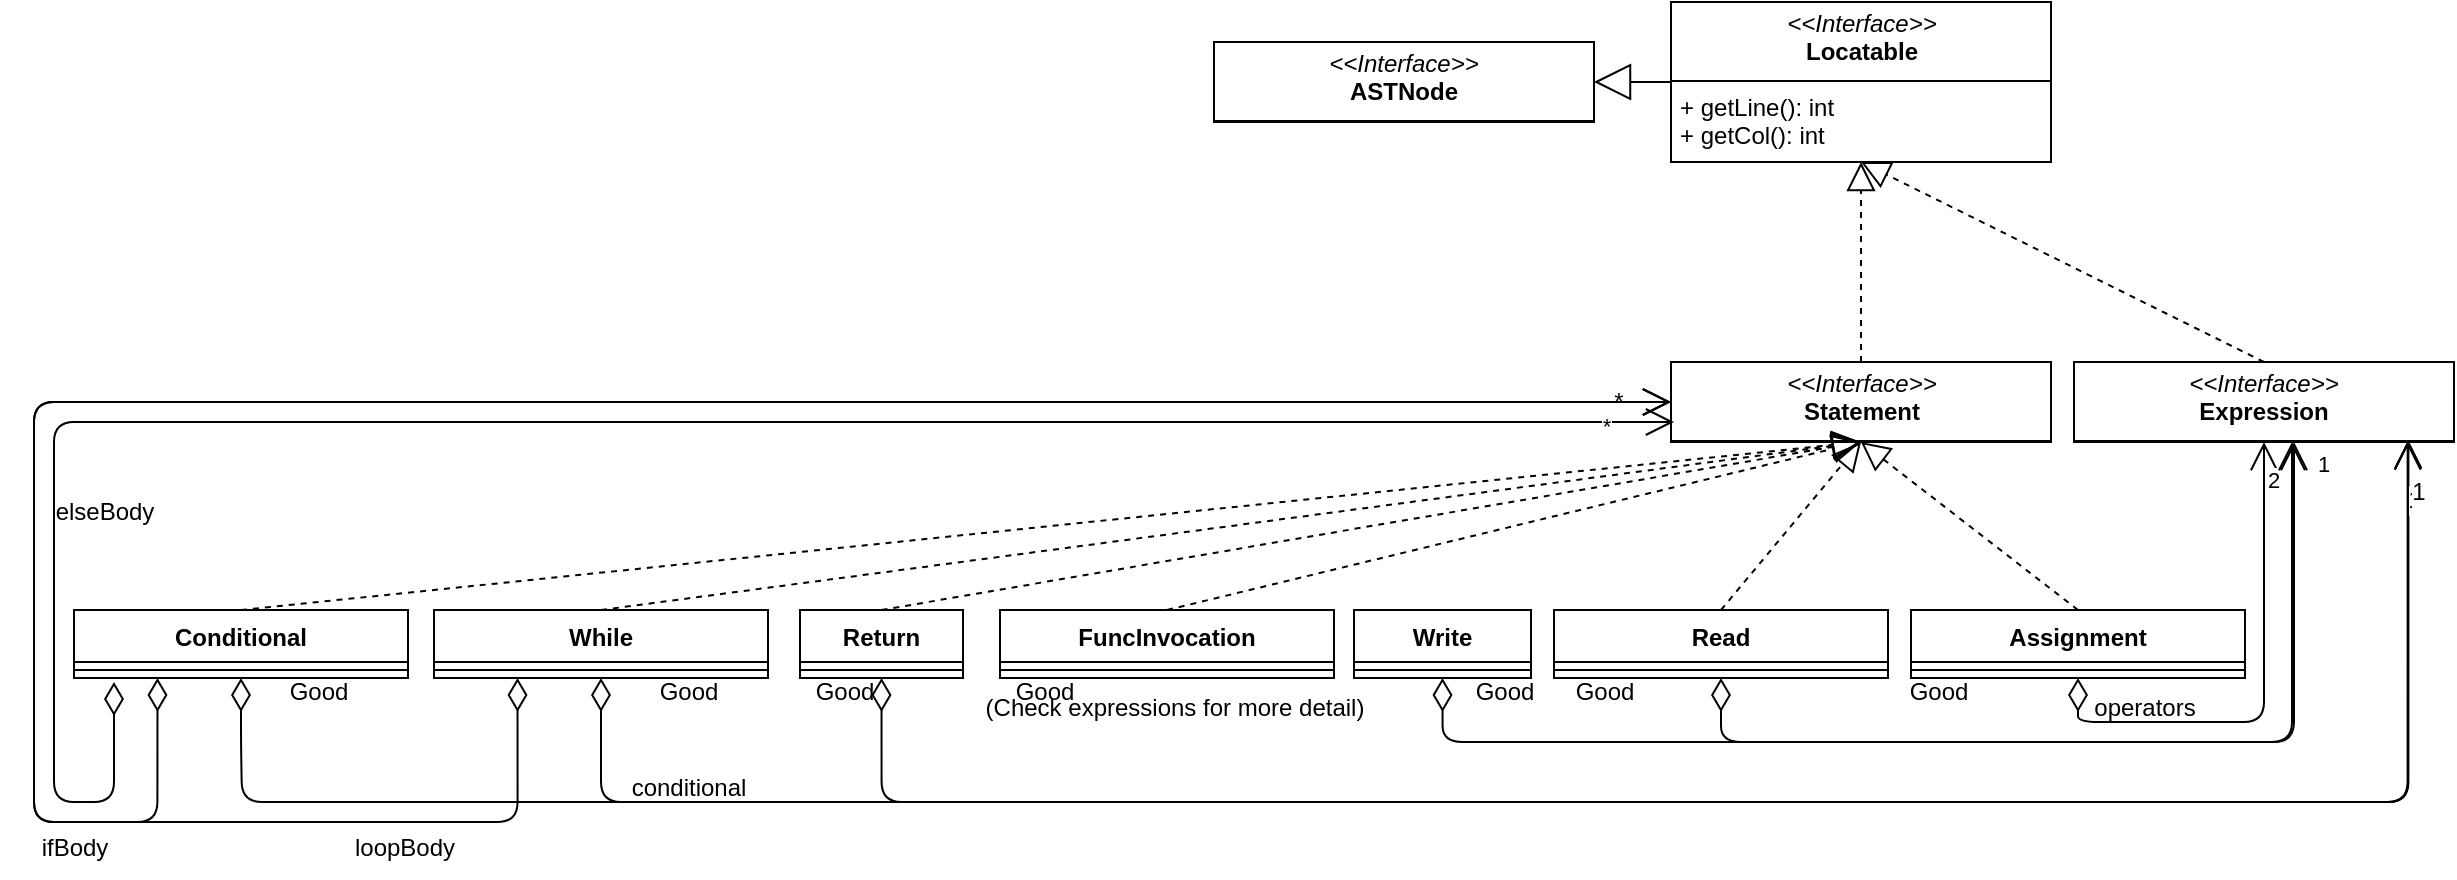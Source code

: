 <mxfile version="26.0.10">
  <diagram id="vZv2f6N4h2fVlUgS8-mH" name="Page-1">
    <mxGraphModel dx="2222" dy="685" grid="1" gridSize="10" guides="1" tooltips="1" connect="1" arrows="1" fold="1" page="1" pageScale="1" pageWidth="827" pageHeight="1169" math="0" shadow="0">
      <root>
        <mxCell id="0" />
        <mxCell id="1" parent="0" />
        <mxCell id="Nu7ug7uPrZ7eWtUiJU7z-2" value="Assignment" style="swimlane;fontStyle=1;align=center;verticalAlign=top;childLayout=stackLayout;horizontal=1;startSize=26;horizontalStack=0;resizeParent=1;resizeParentMax=0;resizeLast=0;collapsible=1;marginBottom=0;" parent="1" vertex="1">
          <mxGeometry x="408.5" y="334" width="167" height="34" as="geometry">
            <mxRectangle x="300" y="334" width="100" height="30" as="alternateBounds" />
          </mxGeometry>
        </mxCell>
        <mxCell id="Nu7ug7uPrZ7eWtUiJU7z-4" value="" style="line;strokeWidth=1;fillColor=none;align=left;verticalAlign=middle;spacingTop=-1;spacingLeft=3;spacingRight=3;rotatable=0;labelPosition=right;points=[];portConstraint=eastwest;" parent="Nu7ug7uPrZ7eWtUiJU7z-2" vertex="1">
          <mxGeometry y="26" width="167" height="8" as="geometry" />
        </mxCell>
        <mxCell id="Nu7ug7uPrZ7eWtUiJU7z-6" value="&lt;p style=&quot;margin:0px;margin-top:4px;text-align:center;&quot;&gt;&lt;i&gt;&amp;lt;&amp;lt;Interface&amp;gt;&amp;gt;&lt;/i&gt;&lt;br&gt;&lt;b&gt;Expression&lt;/b&gt;&lt;/p&gt;&lt;hr size=&quot;1&quot; style=&quot;border-style:solid;&quot;&gt;&lt;p style=&quot;margin:0px;margin-left:4px;&quot;&gt;&lt;br&gt;&lt;/p&gt;" style="verticalAlign=top;align=left;overflow=fill;html=1;whiteSpace=wrap;" parent="1" vertex="1">
          <mxGeometry x="490" y="210" width="190" height="40" as="geometry" />
        </mxCell>
        <mxCell id="Nu7ug7uPrZ7eWtUiJU7z-8" value="2" style="endArrow=open;html=1;endSize=12;startArrow=diamondThin;startSize=14;startFill=0;edgeStyle=orthogonalEdgeStyle;align=left;verticalAlign=bottom;exitX=0.5;exitY=1;exitDx=0;exitDy=0;entryX=0.5;entryY=1;entryDx=0;entryDy=0;" parent="1" source="Nu7ug7uPrZ7eWtUiJU7z-2" target="Nu7ug7uPrZ7eWtUiJU7z-6" edge="1">
          <mxGeometry x="0.78" relative="1" as="geometry">
            <mxPoint x="467" y="399" as="sourcePoint" />
            <mxPoint x="537" y="490" as="targetPoint" />
            <mxPoint as="offset" />
            <Array as="points">
              <mxPoint x="492" y="390" />
              <mxPoint x="585" y="390" />
            </Array>
          </mxGeometry>
        </mxCell>
        <mxCell id="Nu7ug7uPrZ7eWtUiJU7z-9" value="&lt;p style=&quot;margin:0px;margin-top:4px;text-align:center;&quot;&gt;&lt;i&gt;&amp;lt;&amp;lt;Interface&amp;gt;&amp;gt;&lt;/i&gt;&lt;br&gt;&lt;b&gt;Statement&lt;/b&gt;&lt;/p&gt;&lt;hr size=&quot;1&quot; style=&quot;border-style:solid;&quot;&gt;&lt;p style=&quot;margin:0px;margin-left:4px;&quot;&gt;&lt;br&gt;&lt;/p&gt;" style="verticalAlign=top;align=left;overflow=fill;html=1;whiteSpace=wrap;" parent="1" vertex="1">
          <mxGeometry x="288.5" y="210" width="190" height="40" as="geometry" />
        </mxCell>
        <mxCell id="Nu7ug7uPrZ7eWtUiJU7z-10" value="" style="endArrow=block;dashed=1;endFill=0;endSize=12;html=1;entryX=0.5;entryY=1;entryDx=0;entryDy=0;exitX=0.5;exitY=0;exitDx=0;exitDy=0;" parent="1" source="Nu7ug7uPrZ7eWtUiJU7z-2" target="Nu7ug7uPrZ7eWtUiJU7z-9" edge="1">
          <mxGeometry width="160" relative="1" as="geometry">
            <mxPoint x="250" y="470" as="sourcePoint" />
            <mxPoint x="410" y="470" as="targetPoint" />
          </mxGeometry>
        </mxCell>
        <mxCell id="Nu7ug7uPrZ7eWtUiJU7z-11" value="&lt;p style=&quot;margin:0px;margin-top:4px;text-align:center;&quot;&gt;&lt;i&gt;&amp;lt;&amp;lt;Interface&amp;gt;&amp;gt;&lt;/i&gt;&lt;br&gt;&lt;b&gt;ASTNode&lt;/b&gt;&lt;/p&gt;&lt;hr size=&quot;1&quot; style=&quot;border-style:solid;&quot;&gt;&lt;p style=&quot;margin:0px;margin-left:4px;&quot;&gt;&lt;br&gt;&lt;/p&gt;" style="verticalAlign=top;align=left;overflow=fill;html=1;whiteSpace=wrap;" parent="1" vertex="1">
          <mxGeometry x="60" y="50" width="190" height="40" as="geometry" />
        </mxCell>
        <mxCell id="Nu7ug7uPrZ7eWtUiJU7z-12" value="" style="endArrow=block;endSize=16;endFill=0;html=1;entryX=1;entryY=0.5;entryDx=0;entryDy=0;exitX=0;exitY=0.5;exitDx=0;exitDy=0;" parent="1" source="Nu7ug7uPrZ7eWtUiJU7z-13" target="Nu7ug7uPrZ7eWtUiJU7z-11" edge="1">
          <mxGeometry width="160" relative="1" as="geometry">
            <mxPoint x="528.5" y="139.66" as="sourcePoint" />
            <mxPoint x="688.5" y="139.66" as="targetPoint" />
          </mxGeometry>
        </mxCell>
        <mxCell id="Nu7ug7uPrZ7eWtUiJU7z-13" value="&lt;p style=&quot;margin:0px;margin-top:4px;text-align:center;&quot;&gt;&lt;i&gt;&amp;lt;&amp;lt;Interface&amp;gt;&amp;gt;&lt;/i&gt;&lt;br&gt;&lt;b&gt;Locatable&lt;/b&gt;&lt;/p&gt;&lt;div&gt;&lt;hr size=&quot;1&quot; style=&quot;border-style:solid;&quot;&gt;&lt;p style=&quot;margin:0px;margin-left:4px;&quot;&gt;+ getLine(): int&lt;/p&gt;&lt;p style=&quot;margin:0px;margin-left:4px;&quot;&gt;+ getCol(): int&lt;/p&gt;&lt;/div&gt;" style="verticalAlign=top;align=left;overflow=fill;html=1;whiteSpace=wrap;" parent="1" vertex="1">
          <mxGeometry x="288.5" y="30" width="190" height="80" as="geometry" />
        </mxCell>
        <mxCell id="Nu7ug7uPrZ7eWtUiJU7z-14" value="" style="endArrow=block;dashed=1;endFill=0;endSize=12;html=1;entryX=0.5;entryY=1;entryDx=0;entryDy=0;exitX=0.5;exitY=0;exitDx=0;exitDy=0;" parent="1" source="Nu7ug7uPrZ7eWtUiJU7z-9" target="Nu7ug7uPrZ7eWtUiJU7z-13" edge="1">
          <mxGeometry width="160" relative="1" as="geometry">
            <mxPoint x="394" y="370" as="sourcePoint" />
            <mxPoint x="394" y="320" as="targetPoint" />
          </mxGeometry>
        </mxCell>
        <mxCell id="F5KSVw0_bZo6kfACtw9F-1" value="" style="endArrow=block;dashed=1;endFill=0;endSize=12;html=1;entryX=0.5;entryY=1;entryDx=0;entryDy=0;exitX=0.5;exitY=0;exitDx=0;exitDy=0;" parent="1" source="Nu7ug7uPrZ7eWtUiJU7z-6" target="Nu7ug7uPrZ7eWtUiJU7z-13" edge="1">
          <mxGeometry width="160" relative="1" as="geometry">
            <mxPoint x="394" y="220" as="sourcePoint" />
            <mxPoint x="394" y="190" as="targetPoint" />
          </mxGeometry>
        </mxCell>
        <mxCell id="F5KSVw0_bZo6kfACtw9F-2" value="Read" style="swimlane;fontStyle=1;align=center;verticalAlign=top;childLayout=stackLayout;horizontal=1;startSize=26;horizontalStack=0;resizeParent=1;resizeParentMax=0;resizeLast=0;collapsible=1;marginBottom=0;" parent="1" vertex="1">
          <mxGeometry x="230" y="334" width="167" height="34" as="geometry">
            <mxRectangle x="121.5" y="334" width="70" height="30" as="alternateBounds" />
          </mxGeometry>
        </mxCell>
        <mxCell id="F5KSVw0_bZo6kfACtw9F-3" value="" style="line;strokeWidth=1;fillColor=none;align=left;verticalAlign=middle;spacingTop=-1;spacingLeft=3;spacingRight=3;rotatable=0;labelPosition=right;points=[];portConstraint=eastwest;" parent="F5KSVw0_bZo6kfACtw9F-2" vertex="1">
          <mxGeometry y="26" width="167" height="8" as="geometry" />
        </mxCell>
        <mxCell id="F5KSVw0_bZo6kfACtw9F-4" value="1" style="endArrow=open;html=1;endSize=12;startArrow=diamondThin;startSize=14;startFill=0;edgeStyle=orthogonalEdgeStyle;align=left;verticalAlign=bottom;exitX=0.5;exitY=1;exitDx=0;exitDy=0;" parent="1" source="F5KSVw0_bZo6kfACtw9F-2" edge="1">
          <mxGeometry x="0.915" y="-10" relative="1" as="geometry">
            <mxPoint x="477" y="317" as="sourcePoint" />
            <mxPoint x="600" y="250" as="targetPoint" />
            <mxPoint as="offset" />
            <Array as="points">
              <mxPoint x="314" y="400" />
              <mxPoint x="600" y="400" />
            </Array>
          </mxGeometry>
        </mxCell>
        <mxCell id="F5KSVw0_bZo6kfACtw9F-5" value="" style="endArrow=block;dashed=1;endFill=0;endSize=12;html=1;entryX=0.5;entryY=1;entryDx=0;entryDy=0;exitX=0.5;exitY=0;exitDx=0;exitDy=0;" parent="1" source="F5KSVw0_bZo6kfACtw9F-2" target="Nu7ug7uPrZ7eWtUiJU7z-9" edge="1">
          <mxGeometry width="160" relative="1" as="geometry">
            <mxPoint x="204.86" y="270" as="sourcePoint" />
            <mxPoint x="204.86" y="230" as="targetPoint" />
          </mxGeometry>
        </mxCell>
        <mxCell id="HR1X8e-F4O4L8hkxpuP_-1" value="FuncInvocation" style="swimlane;fontStyle=1;align=center;verticalAlign=top;childLayout=stackLayout;horizontal=1;startSize=26;horizontalStack=0;resizeParent=1;resizeParentMax=0;resizeLast=0;collapsible=1;marginBottom=0;" parent="1" vertex="1">
          <mxGeometry x="-47" y="334" width="167" height="34" as="geometry" />
        </mxCell>
        <mxCell id="HR1X8e-F4O4L8hkxpuP_-3" value="" style="line;strokeWidth=1;fillColor=none;align=left;verticalAlign=middle;spacingTop=-1;spacingLeft=3;spacingRight=3;rotatable=0;labelPosition=right;points=[];portConstraint=eastwest;" parent="HR1X8e-F4O4L8hkxpuP_-1" vertex="1">
          <mxGeometry y="26" width="167" height="8" as="geometry" />
        </mxCell>
        <mxCell id="HR1X8e-F4O4L8hkxpuP_-4" value="" style="endArrow=block;dashed=1;endFill=0;endSize=12;html=1;entryX=0.5;entryY=1;entryDx=0;entryDy=0;exitX=0.5;exitY=0;exitDx=0;exitDy=0;" parent="1" source="HR1X8e-F4O4L8hkxpuP_-1" target="Nu7ug7uPrZ7eWtUiJU7z-9" edge="1">
          <mxGeometry width="160" relative="1" as="geometry">
            <mxPoint x="215" y="344" as="sourcePoint" />
            <mxPoint x="394" y="260" as="targetPoint" />
          </mxGeometry>
        </mxCell>
        <mxCell id="HR1X8e-F4O4L8hkxpuP_-13" value="While" style="swimlane;fontStyle=1;align=center;verticalAlign=top;childLayout=stackLayout;horizontal=1;startSize=26;horizontalStack=0;resizeParent=1;resizeParentMax=0;resizeLast=0;collapsible=1;marginBottom=0;" parent="1" vertex="1">
          <mxGeometry x="-330" y="334" width="167" height="34" as="geometry" />
        </mxCell>
        <mxCell id="HR1X8e-F4O4L8hkxpuP_-15" value="" style="line;strokeWidth=1;fillColor=none;align=left;verticalAlign=middle;spacingTop=-1;spacingLeft=3;spacingRight=3;rotatable=0;labelPosition=right;points=[];portConstraint=eastwest;" parent="HR1X8e-F4O4L8hkxpuP_-13" vertex="1">
          <mxGeometry y="26" width="167" height="8" as="geometry" />
        </mxCell>
        <mxCell id="HR1X8e-F4O4L8hkxpuP_-16" value="" style="endArrow=open;html=1;endSize=12;startArrow=diamondThin;startSize=14;startFill=0;edgeStyle=orthogonalEdgeStyle;align=left;verticalAlign=bottom;exitX=0.5;exitY=1;exitDx=0;exitDy=0;entryX=0.88;entryY=0.979;entryDx=0;entryDy=0;entryPerimeter=0;" parent="1" source="HR1X8e-F4O4L8hkxpuP_-13" target="Nu7ug7uPrZ7eWtUiJU7z-6" edge="1">
          <mxGeometry x="0.859" y="1" relative="1" as="geometry">
            <mxPoint x="-146" y="404" as="sourcePoint" />
            <mxPoint x="643" y="260" as="targetPoint" />
            <mxPoint as="offset" />
            <Array as="points">
              <mxPoint x="-246" y="430" />
              <mxPoint x="657" y="430" />
            </Array>
          </mxGeometry>
        </mxCell>
        <mxCell id="HR1X8e-F4O4L8hkxpuP_-17" value="1" style="edgeLabel;html=1;align=center;verticalAlign=middle;resizable=0;points=[];fontSize=12;" parent="HR1X8e-F4O4L8hkxpuP_-16" connectable="0" vertex="1">
          <mxGeometry x="0.948" y="-3" relative="1" as="geometry">
            <mxPoint as="offset" />
          </mxGeometry>
        </mxCell>
        <mxCell id="HR1X8e-F4O4L8hkxpuP_-18" value="" style="endArrow=block;dashed=1;endFill=0;endSize=12;html=1;entryX=0.5;entryY=1;entryDx=0;entryDy=0;exitX=0.5;exitY=0;exitDx=0;exitDy=0;" parent="1" source="HR1X8e-F4O4L8hkxpuP_-13" target="Nu7ug7uPrZ7eWtUiJU7z-9" edge="1">
          <mxGeometry width="160" relative="1" as="geometry">
            <mxPoint x="-146" y="344" as="sourcePoint" />
            <mxPoint x="394" y="260" as="targetPoint" />
          </mxGeometry>
        </mxCell>
        <mxCell id="HR1X8e-F4O4L8hkxpuP_-19" value="Conditional" style="swimlane;fontStyle=1;align=center;verticalAlign=top;childLayout=stackLayout;horizontal=1;startSize=26;horizontalStack=0;resizeParent=1;resizeParentMax=0;resizeLast=0;collapsible=1;marginBottom=0;" parent="1" vertex="1">
          <mxGeometry x="-510" y="334" width="167" height="34" as="geometry" />
        </mxCell>
        <mxCell id="HR1X8e-F4O4L8hkxpuP_-20" value="" style="line;strokeWidth=1;fillColor=none;align=left;verticalAlign=middle;spacingTop=-1;spacingLeft=3;spacingRight=3;rotatable=0;labelPosition=right;points=[];portConstraint=eastwest;" parent="HR1X8e-F4O4L8hkxpuP_-19" vertex="1">
          <mxGeometry y="26" width="167" height="8" as="geometry" />
        </mxCell>
        <mxCell id="HR1X8e-F4O4L8hkxpuP_-22" value="" style="endArrow=open;html=1;endSize=12;startArrow=diamondThin;startSize=14;startFill=0;edgeStyle=orthogonalEdgeStyle;align=left;verticalAlign=bottom;exitX=0.25;exitY=1;exitDx=0;exitDy=0;entryX=0;entryY=0.5;entryDx=0;entryDy=0;" parent="1" source="HR1X8e-F4O4L8hkxpuP_-13" target="Nu7ug7uPrZ7eWtUiJU7z-9" edge="1">
          <mxGeometry x="0.859" y="1" relative="1" as="geometry">
            <mxPoint x="-139" y="378" as="sourcePoint" />
            <mxPoint x="667" y="259" as="targetPoint" />
            <mxPoint as="offset" />
            <Array as="points">
              <mxPoint x="-288" y="440" />
              <mxPoint x="-530" y="440" />
              <mxPoint x="-530" y="230" />
            </Array>
          </mxGeometry>
        </mxCell>
        <mxCell id="HR1X8e-F4O4L8hkxpuP_-23" value="*" style="edgeLabel;html=1;align=center;verticalAlign=middle;resizable=0;points=[];fontSize=12;" parent="HR1X8e-F4O4L8hkxpuP_-22" connectable="0" vertex="1">
          <mxGeometry x="0.948" y="-3" relative="1" as="geometry">
            <mxPoint x="8" y="-3" as="offset" />
          </mxGeometry>
        </mxCell>
        <mxCell id="HR1X8e-F4O4L8hkxpuP_-26" value="" style="endArrow=block;dashed=1;endFill=0;endSize=12;html=1;entryX=0.5;entryY=1;entryDx=0;entryDy=0;exitX=0.5;exitY=0;exitDx=0;exitDy=0;" parent="1" source="HR1X8e-F4O4L8hkxpuP_-19" target="Nu7ug7uPrZ7eWtUiJU7z-9" edge="1">
          <mxGeometry width="160" relative="1" as="geometry">
            <mxPoint x="-139" y="344" as="sourcePoint" />
            <mxPoint x="394" y="260" as="targetPoint" />
          </mxGeometry>
        </mxCell>
        <mxCell id="HR1X8e-F4O4L8hkxpuP_-27" value="" style="endArrow=open;html=1;endSize=12;startArrow=diamondThin;startSize=14;startFill=0;edgeStyle=orthogonalEdgeStyle;align=left;verticalAlign=bottom;exitX=0.5;exitY=1;exitDx=0;exitDy=0;entryX=0.878;entryY=0.994;entryDx=0;entryDy=0;entryPerimeter=0;" parent="1" source="HR1X8e-F4O4L8hkxpuP_-19" target="Nu7ug7uPrZ7eWtUiJU7z-6" edge="1">
          <mxGeometry x="0.859" y="1" relative="1" as="geometry">
            <mxPoint x="-139" y="378" as="sourcePoint" />
            <mxPoint x="667" y="259" as="targetPoint" />
            <mxPoint as="offset" />
            <Array as="points">
              <mxPoint x="-426" y="400" />
              <mxPoint x="-426" y="400" />
              <mxPoint x="-426" y="430" />
              <mxPoint x="657" y="430" />
            </Array>
          </mxGeometry>
        </mxCell>
        <mxCell id="HR1X8e-F4O4L8hkxpuP_-29" value="" style="endArrow=open;html=1;endSize=12;startArrow=diamondThin;startSize=14;startFill=0;edgeStyle=orthogonalEdgeStyle;align=left;verticalAlign=bottom;entryX=0;entryY=0.5;entryDx=0;entryDy=0;exitX=0.25;exitY=1;exitDx=0;exitDy=0;" parent="1" source="HR1X8e-F4O4L8hkxpuP_-19" target="Nu7ug7uPrZ7eWtUiJU7z-9" edge="1">
          <mxGeometry x="0.859" y="1" relative="1" as="geometry">
            <mxPoint x="-370" y="370" as="sourcePoint" />
            <mxPoint x="288.5" y="260" as="targetPoint" />
            <mxPoint as="offset" />
            <Array as="points">
              <mxPoint x="-468" y="440" />
              <mxPoint x="-530" y="440" />
              <mxPoint x="-530" y="230" />
            </Array>
          </mxGeometry>
        </mxCell>
        <mxCell id="HR1X8e-F4O4L8hkxpuP_-31" value="Return" style="swimlane;fontStyle=1;align=center;verticalAlign=top;childLayout=stackLayout;horizontal=1;startSize=26;horizontalStack=0;resizeParent=1;resizeParentMax=0;resizeLast=0;collapsible=1;marginBottom=0;" parent="1" vertex="1">
          <mxGeometry x="-147" y="334" width="81.5" height="34" as="geometry">
            <mxRectangle x="300" y="334" width="100" height="30" as="alternateBounds" />
          </mxGeometry>
        </mxCell>
        <mxCell id="HR1X8e-F4O4L8hkxpuP_-32" value="" style="line;strokeWidth=1;fillColor=none;align=left;verticalAlign=middle;spacingTop=-1;spacingLeft=3;spacingRight=3;rotatable=0;labelPosition=right;points=[];portConstraint=eastwest;" parent="HR1X8e-F4O4L8hkxpuP_-31" vertex="1">
          <mxGeometry y="26" width="81.5" height="8" as="geometry" />
        </mxCell>
        <mxCell id="HR1X8e-F4O4L8hkxpuP_-35" value="" style="endArrow=open;html=1;endSize=12;startArrow=diamondThin;startSize=14;startFill=0;edgeStyle=orthogonalEdgeStyle;align=left;verticalAlign=bottom;exitX=0.5;exitY=1;exitDx=0;exitDy=0;entryX=0.879;entryY=0.978;entryDx=0;entryDy=0;entryPerimeter=0;" parent="1" source="HR1X8e-F4O4L8hkxpuP_-31" target="Nu7ug7uPrZ7eWtUiJU7z-6" edge="1">
          <mxGeometry x="0.859" y="1" relative="1" as="geometry">
            <mxPoint x="-140" y="378" as="sourcePoint" />
            <mxPoint x="660" y="250" as="targetPoint" />
            <mxPoint as="offset" />
            <Array as="points">
              <mxPoint x="-106" y="430" />
              <mxPoint x="657" y="430" />
            </Array>
          </mxGeometry>
        </mxCell>
        <mxCell id="HR1X8e-F4O4L8hkxpuP_-36" value="1" style="edgeLabel;html=1;align=center;verticalAlign=middle;resizable=0;points=[];fontSize=12;" parent="HR1X8e-F4O4L8hkxpuP_-35" connectable="0" vertex="1">
          <mxGeometry x="0.948" y="-3" relative="1" as="geometry">
            <mxPoint x="2" as="offset" />
          </mxGeometry>
        </mxCell>
        <mxCell id="HR1X8e-F4O4L8hkxpuP_-37" value="" style="endArrow=block;dashed=1;endFill=0;endSize=12;html=1;entryX=0.5;entryY=1;entryDx=0;entryDy=0;exitX=0.5;exitY=0;exitDx=0;exitDy=0;" parent="1" source="HR1X8e-F4O4L8hkxpuP_-31" target="Nu7ug7uPrZ7eWtUiJU7z-9" edge="1">
          <mxGeometry width="160" relative="1" as="geometry">
            <mxPoint x="144" y="344" as="sourcePoint" />
            <mxPoint x="394" y="260" as="targetPoint" />
          </mxGeometry>
        </mxCell>
        <mxCell id="CxQEVoUlbE7OvthY8f_t-7" value="operators" style="text;html=1;align=center;verticalAlign=middle;resizable=0;points=[];autosize=1;strokeColor=none;fillColor=none;" parent="1" vertex="1">
          <mxGeometry x="490" y="368" width="70" height="30" as="geometry" />
        </mxCell>
        <mxCell id="CxQEVoUlbE7OvthY8f_t-8" value="Good" style="text;html=1;align=center;verticalAlign=middle;resizable=0;points=[];autosize=1;strokeColor=none;fillColor=none;" parent="1" vertex="1">
          <mxGeometry x="397" y="360" width="50" height="30" as="geometry" />
        </mxCell>
        <mxCell id="CxQEVoUlbE7OvthY8f_t-9" value="Write" style="swimlane;fontStyle=1;align=center;verticalAlign=top;childLayout=stackLayout;horizontal=1;startSize=26;horizontalStack=0;resizeParent=1;resizeParentMax=0;resizeLast=0;collapsible=1;marginBottom=0;" parent="1" vertex="1">
          <mxGeometry x="130" y="334" width="88.5" height="34" as="geometry">
            <mxRectangle x="121.5" y="334" width="70" height="30" as="alternateBounds" />
          </mxGeometry>
        </mxCell>
        <mxCell id="CxQEVoUlbE7OvthY8f_t-10" value="" style="line;strokeWidth=1;fillColor=none;align=left;verticalAlign=middle;spacingTop=-1;spacingLeft=3;spacingRight=3;rotatable=0;labelPosition=right;points=[];portConstraint=eastwest;" parent="CxQEVoUlbE7OvthY8f_t-9" vertex="1">
          <mxGeometry y="26" width="88.5" height="8" as="geometry" />
        </mxCell>
        <mxCell id="CxQEVoUlbE7OvthY8f_t-11" value="" style="endArrow=open;html=1;endSize=12;startArrow=diamondThin;startSize=14;startFill=0;edgeStyle=orthogonalEdgeStyle;align=left;verticalAlign=bottom;exitX=0.5;exitY=1;exitDx=0;exitDy=0;entryX=0.575;entryY=1;entryDx=0;entryDy=0;entryPerimeter=0;" parent="1" source="CxQEVoUlbE7OvthY8f_t-9" target="Nu7ug7uPrZ7eWtUiJU7z-6" edge="1">
          <mxGeometry x="0.859" y="1" relative="1" as="geometry">
            <mxPoint x="324" y="378" as="sourcePoint" />
            <mxPoint x="610" y="260" as="targetPoint" />
            <mxPoint as="offset" />
            <Array as="points">
              <mxPoint x="174" y="400" />
              <mxPoint x="599" y="400" />
              <mxPoint x="599" y="250" />
            </Array>
          </mxGeometry>
        </mxCell>
        <mxCell id="CxQEVoUlbE7OvthY8f_t-12" value="Good" style="text;html=1;align=center;verticalAlign=middle;resizable=0;points=[];autosize=1;strokeColor=none;fillColor=none;" parent="1" vertex="1">
          <mxGeometry x="230" y="360" width="50" height="30" as="geometry" />
        </mxCell>
        <mxCell id="CxQEVoUlbE7OvthY8f_t-13" value="Good" style="text;html=1;align=center;verticalAlign=middle;resizable=0;points=[];autosize=1;strokeColor=none;fillColor=none;" parent="1" vertex="1">
          <mxGeometry x="180" y="360" width="50" height="30" as="geometry" />
        </mxCell>
        <mxCell id="CxQEVoUlbE7OvthY8f_t-14" value="Good" style="text;html=1;align=center;verticalAlign=middle;resizable=0;points=[];autosize=1;strokeColor=none;fillColor=none;" parent="1" vertex="1">
          <mxGeometry x="-150" y="360" width="50" height="30" as="geometry" />
        </mxCell>
        <mxCell id="CxQEVoUlbE7OvthY8f_t-15" value="conditional" style="text;html=1;align=center;verticalAlign=middle;resizable=0;points=[];autosize=1;strokeColor=none;fillColor=none;" parent="1" vertex="1">
          <mxGeometry x="-243" y="408" width="80" height="30" as="geometry" />
        </mxCell>
        <mxCell id="CxQEVoUlbE7OvthY8f_t-16" value="loopBody" style="text;html=1;align=center;verticalAlign=middle;resizable=0;points=[];autosize=1;strokeColor=none;fillColor=none;" parent="1" vertex="1">
          <mxGeometry x="-380" y="438" width="70" height="30" as="geometry" />
        </mxCell>
        <mxCell id="CxQEVoUlbE7OvthY8f_t-17" value="Good" style="text;html=1;align=center;verticalAlign=middle;resizable=0;points=[];autosize=1;strokeColor=none;fillColor=none;" parent="1" vertex="1">
          <mxGeometry x="-228" y="360" width="50" height="30" as="geometry" />
        </mxCell>
        <mxCell id="CxQEVoUlbE7OvthY8f_t-18" value="" style="endArrow=open;html=1;endSize=12;startArrow=diamondThin;startSize=14;startFill=0;edgeStyle=orthogonalEdgeStyle;align=left;verticalAlign=bottom;" parent="1" edge="1">
          <mxGeometry x="0.859" y="1" relative="1" as="geometry">
            <mxPoint x="-490" y="370" as="sourcePoint" />
            <mxPoint x="290" y="240" as="targetPoint" />
            <mxPoint as="offset" />
            <Array as="points">
              <mxPoint x="-490" y="430" />
              <mxPoint x="-520" y="430" />
              <mxPoint x="-520" y="240" />
            </Array>
          </mxGeometry>
        </mxCell>
        <mxCell id="CxQEVoUlbE7OvthY8f_t-19" value="*" style="edgeLabel;html=1;align=center;verticalAlign=middle;resizable=0;points=[];" parent="CxQEVoUlbE7OvthY8f_t-18" connectable="0" vertex="1">
          <mxGeometry x="0.938" y="-2" relative="1" as="geometry">
            <mxPoint as="offset" />
          </mxGeometry>
        </mxCell>
        <mxCell id="CxQEVoUlbE7OvthY8f_t-20" value="ifBody" style="text;html=1;align=center;verticalAlign=middle;resizable=0;points=[];autosize=1;strokeColor=none;fillColor=none;" parent="1" vertex="1">
          <mxGeometry x="-540" y="438" width="60" height="30" as="geometry" />
        </mxCell>
        <mxCell id="CxQEVoUlbE7OvthY8f_t-21" value="elseBody" style="text;html=1;align=center;verticalAlign=middle;resizable=0;points=[];autosize=1;strokeColor=none;fillColor=none;" parent="1" vertex="1">
          <mxGeometry x="-530" y="270" width="70" height="30" as="geometry" />
        </mxCell>
        <mxCell id="CxQEVoUlbE7OvthY8f_t-22" value="Good" style="text;html=1;align=center;verticalAlign=middle;resizable=0;points=[];autosize=1;strokeColor=none;fillColor=none;" parent="1" vertex="1">
          <mxGeometry x="-413" y="360" width="50" height="30" as="geometry" />
        </mxCell>
        <mxCell id="CxQEVoUlbE7OvthY8f_t-23" value="Good" style="text;html=1;align=center;verticalAlign=middle;resizable=0;points=[];autosize=1;strokeColor=none;fillColor=none;" parent="1" vertex="1">
          <mxGeometry x="-50" y="360" width="50" height="30" as="geometry" />
        </mxCell>
        <mxCell id="CxQEVoUlbE7OvthY8f_t-26" value="(Check expressions for more detail)" style="text;html=1;align=center;verticalAlign=middle;resizable=0;points=[];autosize=1;strokeColor=none;fillColor=none;" parent="1" vertex="1">
          <mxGeometry x="-65.5" y="368" width="210" height="30" as="geometry" />
        </mxCell>
      </root>
    </mxGraphModel>
  </diagram>
</mxfile>
